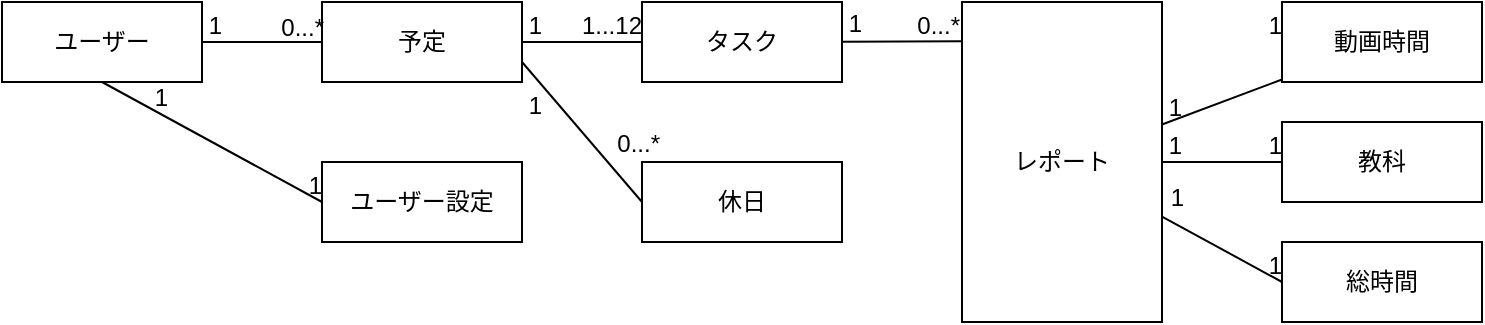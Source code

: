 <mxfile>
    <diagram id="wQFljFd54Nd1V6X-Iisy" name="ページ1">
        <mxGraphModel dx="177" dy="384" grid="1" gridSize="10" guides="1" tooltips="1" connect="1" arrows="1" fold="1" page="1" pageScale="1" pageWidth="827" pageHeight="1169" math="0" shadow="0">
            <root>
                <mxCell id="0"/>
                <mxCell id="1" parent="0"/>
                <mxCell id="2" value="ユーザー" style="whiteSpace=wrap;html=1;align=center;" parent="1" vertex="1">
                    <mxGeometry x="40" y="40" width="100" height="40" as="geometry"/>
                </mxCell>
                <mxCell id="3" value="タスク" style="whiteSpace=wrap;html=1;align=center;" parent="1" vertex="1">
                    <mxGeometry x="360" y="40" width="100" height="40" as="geometry"/>
                </mxCell>
                <mxCell id="4" value="予定" style="whiteSpace=wrap;html=1;align=center;" parent="1" vertex="1">
                    <mxGeometry x="200" y="40" width="100" height="40" as="geometry"/>
                </mxCell>
                <mxCell id="5" value="レポート" style="whiteSpace=wrap;html=1;align=center;" parent="1" vertex="1">
                    <mxGeometry x="520" y="40" width="100" height="160" as="geometry"/>
                </mxCell>
                <mxCell id="6" value="教科" style="whiteSpace=wrap;html=1;align=center;" parent="1" vertex="1">
                    <mxGeometry x="680" y="100" width="100" height="40" as="geometry"/>
                </mxCell>
                <mxCell id="7" value="動画時間" style="whiteSpace=wrap;html=1;align=center;" parent="1" vertex="1">
                    <mxGeometry x="680" y="40" width="100" height="40" as="geometry"/>
                </mxCell>
                <mxCell id="8" value="総時間" style="whiteSpace=wrap;html=1;align=center;" parent="1" vertex="1">
                    <mxGeometry x="680" y="160" width="100" height="40" as="geometry"/>
                </mxCell>
                <mxCell id="14" value="" style="endArrow=none;html=1;rounded=0;exitX=0;exitY=0.5;exitDx=0;exitDy=0;" parent="1" source="4" target="2" edge="1">
                    <mxGeometry relative="1" as="geometry">
                        <mxPoint x="190" y="60" as="sourcePoint"/>
                        <mxPoint x="140" y="60" as="targetPoint"/>
                    </mxGeometry>
                </mxCell>
                <mxCell id="15" value="1" style="resizable=0;html=1;align=right;verticalAlign=bottom;" parent="14" connectable="0" vertex="1">
                    <mxGeometry x="1" relative="1" as="geometry">
                        <mxPoint x="10" as="offset"/>
                    </mxGeometry>
                </mxCell>
                <mxCell id="17" value="0...*" style="resizable=0;html=1;align=right;verticalAlign=bottom;" parent="1" connectable="0" vertex="1">
                    <mxGeometry x="180" y="60" as="geometry">
                        <mxPoint x="21" y="1" as="offset"/>
                    </mxGeometry>
                </mxCell>
                <mxCell id="18" value="" style="endArrow=none;html=1;rounded=0;" parent="1" source="3" target="4" edge="1">
                    <mxGeometry relative="1" as="geometry">
                        <mxPoint x="360" y="59" as="sourcePoint"/>
                        <mxPoint x="300" y="59" as="targetPoint"/>
                    </mxGeometry>
                </mxCell>
                <mxCell id="19" value="1" style="resizable=0;html=1;align=right;verticalAlign=bottom;" parent="18" connectable="0" vertex="1">
                    <mxGeometry x="1" relative="1" as="geometry">
                        <mxPoint x="10" as="offset"/>
                    </mxGeometry>
                </mxCell>
                <mxCell id="20" value="1...12" style="resizable=0;html=1;align=right;verticalAlign=bottom;" parent="1" connectable="0" vertex="1">
                    <mxGeometry x="360" y="60" as="geometry"/>
                </mxCell>
                <mxCell id="21" value="" style="endArrow=none;html=1;rounded=0;" parent="1" target="3" edge="1">
                    <mxGeometry relative="1" as="geometry">
                        <mxPoint x="520" y="59.67" as="sourcePoint"/>
                        <mxPoint x="460" y="59.67" as="targetPoint"/>
                    </mxGeometry>
                </mxCell>
                <mxCell id="22" value="1" style="resizable=0;html=1;align=right;verticalAlign=bottom;" parent="21" connectable="0" vertex="1">
                    <mxGeometry x="1" relative="1" as="geometry">
                        <mxPoint x="10" as="offset"/>
                    </mxGeometry>
                </mxCell>
                <mxCell id="23" value="0...*" style="resizable=0;html=1;align=right;verticalAlign=bottom;" parent="1" connectable="0" vertex="1">
                    <mxGeometry x="520.0" y="60.0" as="geometry">
                        <mxPoint x="-1" as="offset"/>
                    </mxGeometry>
                </mxCell>
                <mxCell id="24" value="" style="endArrow=none;html=1;rounded=0;" parent="1" source="7" target="5" edge="1">
                    <mxGeometry relative="1" as="geometry">
                        <mxPoint x="680" y="60.0" as="sourcePoint"/>
                        <mxPoint x="620" y="60.18" as="targetPoint"/>
                    </mxGeometry>
                </mxCell>
                <mxCell id="25" value="1" style="resizable=0;html=1;align=right;verticalAlign=bottom;" parent="24" connectable="0" vertex="1">
                    <mxGeometry x="1" relative="1" as="geometry">
                        <mxPoint x="10" as="offset"/>
                    </mxGeometry>
                </mxCell>
                <mxCell id="26" value="1" style="resizable=0;html=1;align=right;verticalAlign=bottom;" parent="1" connectable="0" vertex="1">
                    <mxGeometry x="680.0" y="60.0" as="geometry"/>
                </mxCell>
                <mxCell id="27" value="" style="endArrow=none;html=1;rounded=0;entryX=0;entryY=0.5;entryDx=0;entryDy=0;" parent="1" source="5" target="6" edge="1">
                    <mxGeometry relative="1" as="geometry">
                        <mxPoint x="560" y="30" as="sourcePoint"/>
                        <mxPoint x="720" y="30" as="targetPoint"/>
                    </mxGeometry>
                </mxCell>
                <mxCell id="28" value="1" style="resizable=0;html=1;align=right;verticalAlign=bottom;" parent="27" connectable="0" vertex="1">
                    <mxGeometry x="1" relative="1" as="geometry"/>
                </mxCell>
                <mxCell id="29" value="" style="endArrow=none;html=1;rounded=0;entryX=0;entryY=0.5;entryDx=0;entryDy=0;" parent="1" source="5" target="8" edge="1">
                    <mxGeometry relative="1" as="geometry">
                        <mxPoint x="560" y="30" as="sourcePoint"/>
                        <mxPoint x="720" y="30" as="targetPoint"/>
                    </mxGeometry>
                </mxCell>
                <mxCell id="30" value="1" style="resizable=0;html=1;align=right;verticalAlign=bottom;" parent="29" connectable="0" vertex="1">
                    <mxGeometry x="1" relative="1" as="geometry"/>
                </mxCell>
                <mxCell id="31" value="1" style="resizable=0;html=1;align=right;verticalAlign=bottom;" parent="1" connectable="0" vertex="1">
                    <mxGeometry x="630" y="120" as="geometry"/>
                </mxCell>
                <mxCell id="32" value="1" style="resizable=0;html=1;align=right;verticalAlign=bottom;" parent="1" connectable="0" vertex="1">
                    <mxGeometry x="700.0" y="189.994" as="geometry">
                        <mxPoint x="-69" y="-43" as="offset"/>
                    </mxGeometry>
                </mxCell>
                <mxCell id="33" value="ユーザー設定" style="whiteSpace=wrap;html=1;align=center;" vertex="1" parent="1">
                    <mxGeometry x="200" y="120" width="100" height="40" as="geometry"/>
                </mxCell>
                <mxCell id="35" value="" style="endArrow=none;html=1;rounded=0;entryX=0;entryY=0.5;entryDx=0;entryDy=0;exitX=0.5;exitY=1;exitDx=0;exitDy=0;" edge="1" parent="1" source="2" target="33">
                    <mxGeometry relative="1" as="geometry">
                        <mxPoint x="30" y="100" as="sourcePoint"/>
                        <mxPoint x="190" y="100" as="targetPoint"/>
                    </mxGeometry>
                </mxCell>
                <mxCell id="36" value="1" style="resizable=0;html=1;align=right;verticalAlign=bottom;" connectable="0" vertex="1" parent="35">
                    <mxGeometry x="1" relative="1" as="geometry"/>
                </mxCell>
                <mxCell id="37" value="1" style="resizable=0;html=1;align=right;verticalAlign=bottom;" connectable="0" vertex="1" parent="1">
                    <mxGeometry x="120.001" y="90.004" as="geometry">
                        <mxPoint x="3" y="6" as="offset"/>
                    </mxGeometry>
                </mxCell>
                <mxCell id="38" value="休日" style="whiteSpace=wrap;html=1;align=center;" vertex="1" parent="1">
                    <mxGeometry x="360" y="120" width="100" height="40" as="geometry"/>
                </mxCell>
                <mxCell id="39" value="" style="endArrow=none;html=1;rounded=0;entryX=0;entryY=0.5;entryDx=0;entryDy=0;exitX=1;exitY=0.75;exitDx=0;exitDy=0;" edge="1" parent="1" source="4" target="38">
                    <mxGeometry relative="1" as="geometry">
                        <mxPoint x="260" y="290" as="sourcePoint"/>
                        <mxPoint x="420" y="290" as="targetPoint"/>
                    </mxGeometry>
                </mxCell>
                <mxCell id="40" value="0...*" style="resizable=0;html=1;align=right;verticalAlign=bottom;" connectable="0" vertex="1" parent="39">
                    <mxGeometry x="1" relative="1" as="geometry">
                        <mxPoint x="9.86" y="-20.17" as="offset"/>
                    </mxGeometry>
                </mxCell>
                <mxCell id="41" value="1" style="resizable=0;html=1;align=right;verticalAlign=bottom;" connectable="0" vertex="1" parent="1">
                    <mxGeometry x="310.004" y="100.002" as="geometry"/>
                </mxCell>
            </root>
        </mxGraphModel>
    </diagram>
</mxfile>
